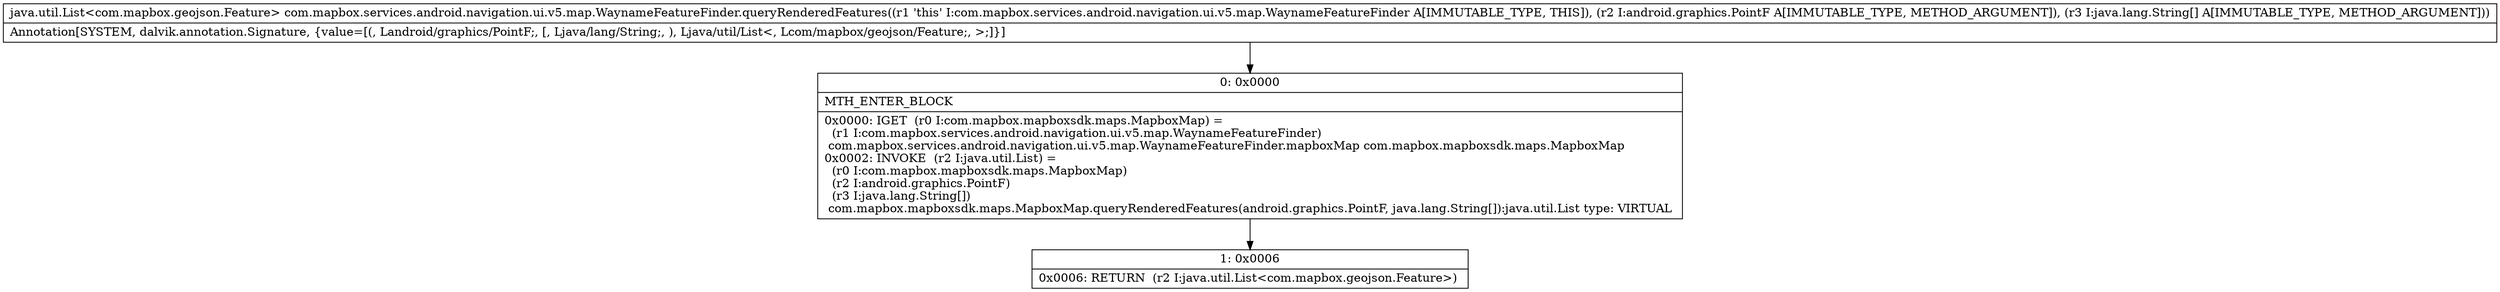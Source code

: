 digraph "CFG forcom.mapbox.services.android.navigation.ui.v5.map.WaynameFeatureFinder.queryRenderedFeatures(Landroid\/graphics\/PointF;[Ljava\/lang\/String;)Ljava\/util\/List;" {
Node_0 [shape=record,label="{0\:\ 0x0000|MTH_ENTER_BLOCK\l|0x0000: IGET  (r0 I:com.mapbox.mapboxsdk.maps.MapboxMap) = \l  (r1 I:com.mapbox.services.android.navigation.ui.v5.map.WaynameFeatureFinder)\l com.mapbox.services.android.navigation.ui.v5.map.WaynameFeatureFinder.mapboxMap com.mapbox.mapboxsdk.maps.MapboxMap \l0x0002: INVOKE  (r2 I:java.util.List) = \l  (r0 I:com.mapbox.mapboxsdk.maps.MapboxMap)\l  (r2 I:android.graphics.PointF)\l  (r3 I:java.lang.String[])\l com.mapbox.mapboxsdk.maps.MapboxMap.queryRenderedFeatures(android.graphics.PointF, java.lang.String[]):java.util.List type: VIRTUAL \l}"];
Node_1 [shape=record,label="{1\:\ 0x0006|0x0006: RETURN  (r2 I:java.util.List\<com.mapbox.geojson.Feature\>) \l}"];
MethodNode[shape=record,label="{java.util.List\<com.mapbox.geojson.Feature\> com.mapbox.services.android.navigation.ui.v5.map.WaynameFeatureFinder.queryRenderedFeatures((r1 'this' I:com.mapbox.services.android.navigation.ui.v5.map.WaynameFeatureFinder A[IMMUTABLE_TYPE, THIS]), (r2 I:android.graphics.PointF A[IMMUTABLE_TYPE, METHOD_ARGUMENT]), (r3 I:java.lang.String[] A[IMMUTABLE_TYPE, METHOD_ARGUMENT]))  | Annotation[SYSTEM, dalvik.annotation.Signature, \{value=[(, Landroid\/graphics\/PointF;, [, Ljava\/lang\/String;, ), Ljava\/util\/List\<, Lcom\/mapbox\/geojson\/Feature;, \>;]\}]\l}"];
MethodNode -> Node_0;
Node_0 -> Node_1;
}

